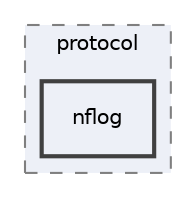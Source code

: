 digraph "/Users/jlu/zeek/src/packet_analysis/protocol/nflog"
{
 // LATEX_PDF_SIZE
  edge [fontname="Helvetica",fontsize="10",labelfontname="Helvetica",labelfontsize="10"];
  node [fontname="Helvetica",fontsize="10",shape=record];
  compound=true
  subgraph clusterdir_d66370ba551cea76de8be34d28adc26c {
    graph [ bgcolor="#edf0f7", pencolor="grey50", style="filled,dashed,", label="protocol", fontname="Helvetica", fontsize="10", URL="dir_d66370ba551cea76de8be34d28adc26c.html"]
  dir_94bde07957cf4a9e295eccde02c5ef97 [shape=box, label="nflog", style="filled,bold,", fillcolor="#edf0f7", color="grey25", URL="dir_94bde07957cf4a9e295eccde02c5ef97.html"];
  }
}
